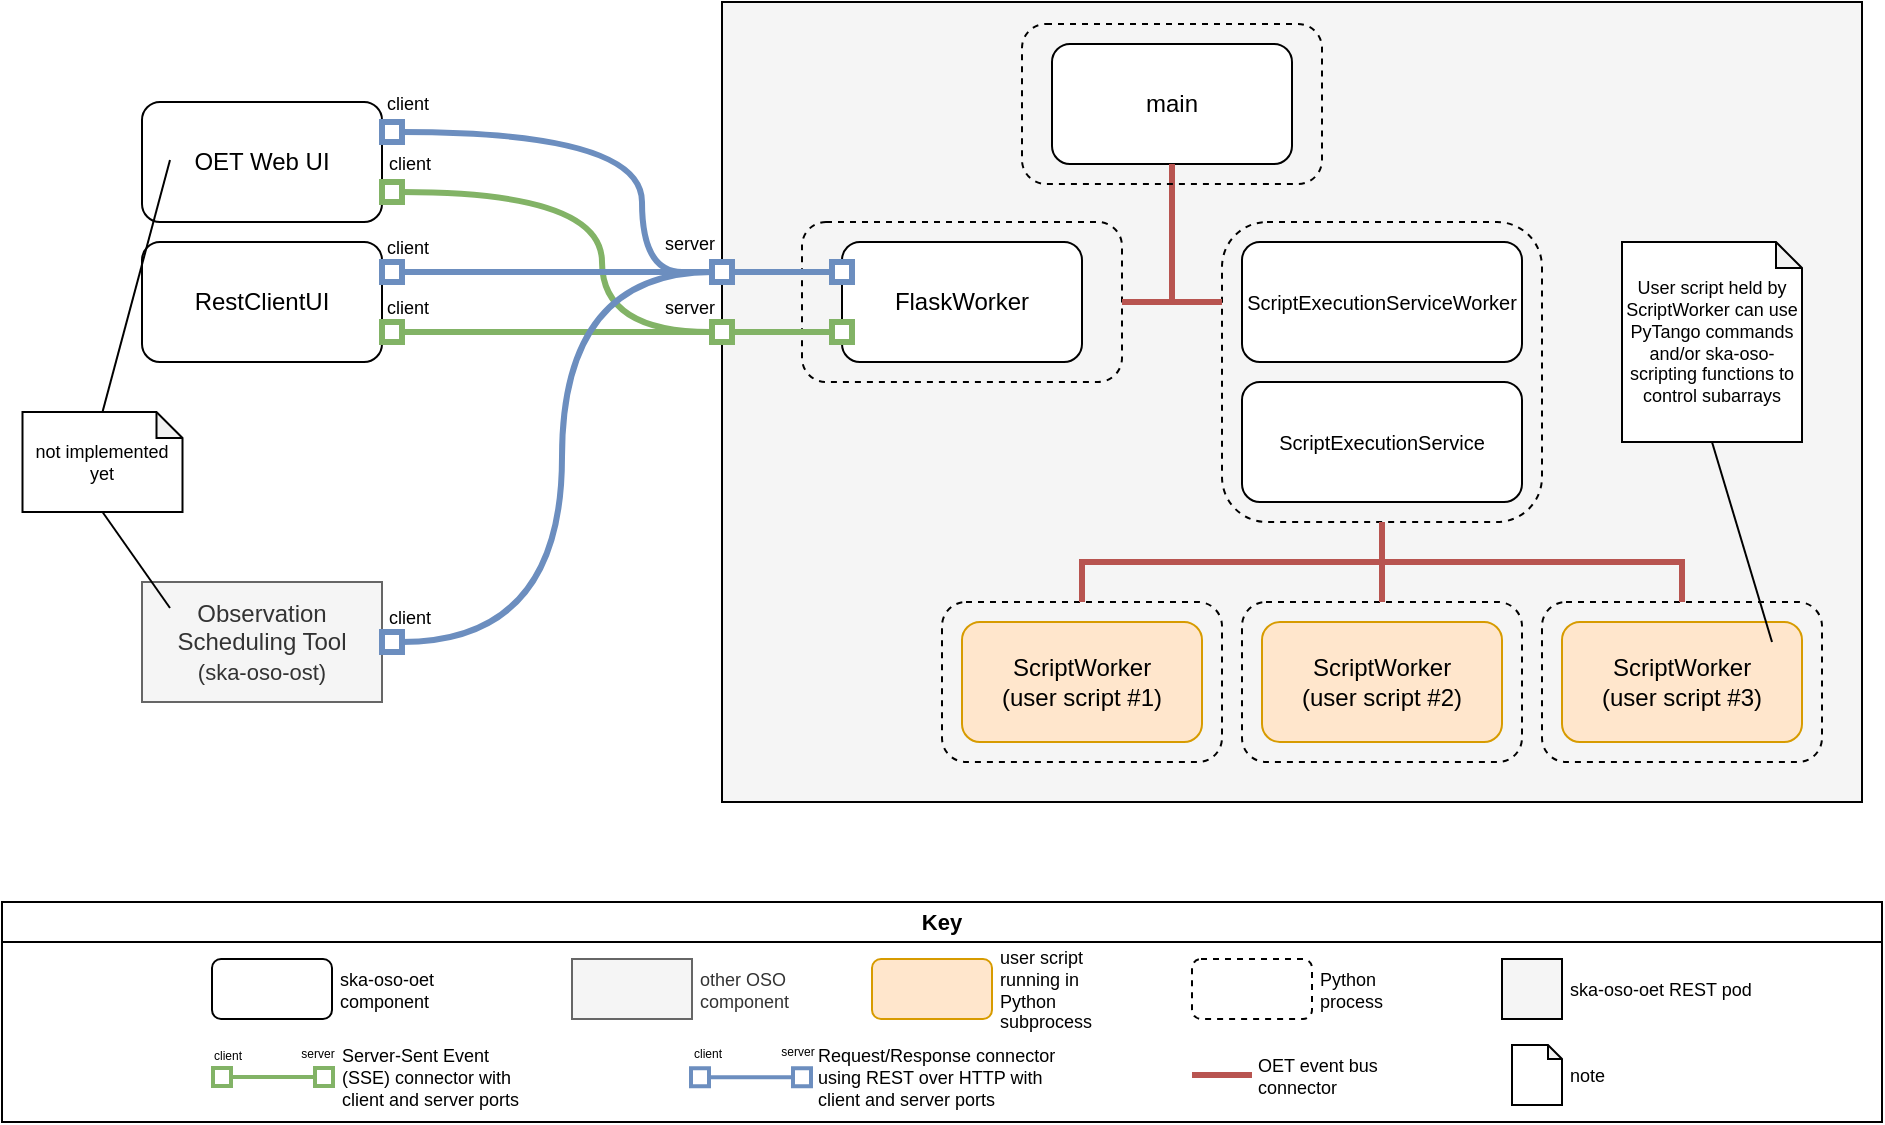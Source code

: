 <mxfile version="17.4.2" type="device"><diagram id="Onc8trnFA85f9_G5iz1N" name="Page-1"><mxGraphModel dx="1476" dy="904" grid="1" gridSize="10" guides="1" tooltips="1" connect="1" arrows="1" fold="1" page="1" pageScale="1" pageWidth="827" pageHeight="1169" math="0" shadow="0"><root><mxCell id="0"/><mxCell id="1" parent="0"/><mxCell id="BxhMv7r4W57QFxHW8Bj--15" value="" style="rounded=0;whiteSpace=wrap;html=1;fontFamily=Helvetica;fontSize=6;fillColor=#F5F5F5;" parent="1" vertex="1"><mxGeometry x="360" y="60" width="570" height="400" as="geometry"/></mxCell><mxCell id="dVT7lkA7IgnFJoX2YSCI-40" value="" style="rounded=0;whiteSpace=wrap;html=1;fontSize=9;" parent="1" vertex="1"><mxGeometry y="530" width="940" height="90" as="geometry"/></mxCell><mxCell id="dVT7lkA7IgnFJoX2YSCI-5" value="REST" style="rounded=1;whiteSpace=wrap;html=1;dashed=1;fillColor=none;" parent="1" vertex="1"><mxGeometry x="400" y="170" width="160" height="80" as="geometry"/></mxCell><mxCell id="dVT7lkA7IgnFJoX2YSCI-1" value="RestClientUI" style="rounded=1;whiteSpace=wrap;html=1;" parent="1" vertex="1"><mxGeometry x="70" y="180" width="120" height="60" as="geometry"/></mxCell><mxCell id="dVT7lkA7IgnFJoX2YSCI-4" value="main" style="rounded=1;whiteSpace=wrap;html=1;" parent="1" vertex="1"><mxGeometry x="525" y="81" width="120" height="60" as="geometry"/></mxCell><mxCell id="dVT7lkA7IgnFJoX2YSCI-30" style="edgeStyle=orthogonalEdgeStyle;rounded=0;orthogonalLoop=1;jettySize=auto;html=1;exitX=1;exitY=0.5;exitDx=0;exitDy=0;fontSize=9;startArrow=none;startFill=0;endArrow=none;endFill=0;strokeWidth=3;fillColor=#f8cecc;strokeColor=#b85450;entryX=0.5;entryY=1;entryDx=0;entryDy=0;" parent="1" source="dVT7lkA7IgnFJoX2YSCI-5" target="dVT7lkA7IgnFJoX2YSCI-4" edge="1"><mxGeometry relative="1" as="geometry"><Array as="points"/><mxPoint x="580" y="140" as="targetPoint"/></mxGeometry></mxCell><mxCell id="dVT7lkA7IgnFJoX2YSCI-6" value="FlaskWorker" style="rounded=1;whiteSpace=wrap;html=1;" parent="1" vertex="1"><mxGeometry x="420" y="180" width="120" height="60" as="geometry"/></mxCell><mxCell id="dVT7lkA7IgnFJoX2YSCI-7" value="" style="rounded=1;whiteSpace=wrap;html=1;dashed=1;verticalAlign=top;align=right;fontStyle=2;fontSize=10;spacing=0;spacingRight=7;fillColor=none;" parent="1" vertex="1"><mxGeometry x="610" y="170" width="160" height="150" as="geometry"/></mxCell><mxCell id="dVT7lkA7IgnFJoX2YSCI-8" value="ScriptExecutionServiceWorker" style="rounded=1;whiteSpace=wrap;html=1;fontSize=10;" parent="1" vertex="1"><mxGeometry x="620" y="180" width="140" height="60" as="geometry"/></mxCell><mxCell id="dVT7lkA7IgnFJoX2YSCI-9" value="" style="rounded=1;whiteSpace=wrap;html=1;dashed=1;fillColor=#F5F5F5;" parent="1" vertex="1"><mxGeometry x="470" y="360" width="140" height="80" as="geometry"/></mxCell><mxCell id="dVT7lkA7IgnFJoX2YSCI-10" value="ScriptWorker&lt;br&gt;(user script #1)" style="rounded=1;whiteSpace=wrap;html=1;fillColor=#ffe6cc;strokeColor=#d79b00;" parent="1" vertex="1"><mxGeometry x="480" y="370" width="120" height="60" as="geometry"/></mxCell><mxCell id="dVT7lkA7IgnFJoX2YSCI-29" style="edgeStyle=orthogonalEdgeStyle;rounded=0;orthogonalLoop=1;jettySize=auto;html=1;startArrow=none;startFill=0;fillColor=#f8cecc;strokeColor=#b85450;strokeWidth=3;endArrow=none;endFill=0;entryX=0.5;entryY=1;entryDx=0;entryDy=0;" parent="1" target="dVT7lkA7IgnFJoX2YSCI-4" edge="1"><mxGeometry relative="1" as="geometry"><mxPoint x="550" y="120" as="targetPoint"/><mxPoint x="610" y="210" as="sourcePoint"/><Array as="points"><mxPoint x="585" y="210"/></Array></mxGeometry></mxCell><mxCell id="dVT7lkA7IgnFJoX2YSCI-31" value="ska-oso-oet component" style="rounded=1;whiteSpace=wrap;html=1;fontSize=9;align=left;labelPosition=right;verticalLabelPosition=middle;verticalAlign=middle;spacingLeft=2;" parent="1" vertex="1"><mxGeometry x="105" y="538.5" width="60" height="30" as="geometry"/></mxCell><mxCell id="dVT7lkA7IgnFJoX2YSCI-32" value="user script running in Python subprocess" style="rounded=1;whiteSpace=wrap;html=1;fontSize=9;align=left;labelPosition=right;verticalLabelPosition=middle;verticalAlign=middle;fillColor=#ffe6cc;strokeColor=#d79b00;spacingLeft=2;" parent="1" vertex="1"><mxGeometry x="435" y="538.5" width="60" height="30" as="geometry"/></mxCell><mxCell id="dVT7lkA7IgnFJoX2YSCI-33" value="Python&lt;br&gt;process" style="rounded=1;whiteSpace=wrap;html=1;fontSize=9;align=left;labelPosition=right;verticalLabelPosition=middle;verticalAlign=middle;dashed=1;spacingLeft=2;" parent="1" vertex="1"><mxGeometry x="595" y="538.5" width="60" height="30" as="geometry"/></mxCell><mxCell id="dVT7lkA7IgnFJoX2YSCI-34" value="OET Web UI" style="rounded=1;whiteSpace=wrap;html=1;" parent="1" vertex="1"><mxGeometry x="70" y="110" width="120" height="60" as="geometry"/></mxCell><mxCell id="dVT7lkA7IgnFJoX2YSCI-35" value="Observation Scheduling Tool&lt;br&gt;&lt;font style=&quot;font-size: 11px&quot;&gt;(ska-oso-ost)&lt;/font&gt;" style="rounded=0;whiteSpace=wrap;html=1;fillColor=#f5f5f5;strokeColor=#666666;fontColor=#333333;glass=0;" parent="1" vertex="1"><mxGeometry x="70" y="350" width="120" height="60" as="geometry"/></mxCell><mxCell id="dVT7lkA7IgnFJoX2YSCI-39" value="other OSO component" style="rounded=0;whiteSpace=wrap;html=1;fontSize=9;align=left;labelPosition=right;verticalLabelPosition=middle;verticalAlign=middle;fillColor=#f5f5f5;fontColor=#333333;strokeColor=#666666;spacingLeft=2;" parent="1" vertex="1"><mxGeometry x="285" y="538.5" width="60" height="30" as="geometry"/></mxCell><mxCell id="dVT7lkA7IgnFJoX2YSCI-43" value="Server-Sent Event&lt;br&gt;(SSE) connector with &lt;br&gt;client and server ports" style="edgeStyle=orthogonalEdgeStyle;rounded=0;orthogonalLoop=1;jettySize=auto;html=1;exitX=1;exitY=0.75;exitDx=0;exitDy=0;startArrow=box;startFill=0;strokeWidth=2;endArrow=box;endFill=0;fillColor=#d5e8d4;strokeColor=#82b366;curved=1;fontSize=9;labelPosition=right;verticalLabelPosition=middle;align=left;verticalAlign=middle;spacingRight=0;spacingLeft=32;" parent="1" edge="1"><mxGeometry relative="1" as="geometry"><mxPoint x="105.5" y="597.5" as="sourcePoint"/><mxPoint x="165.5" y="597.5" as="targetPoint"/><Array as="points"><mxPoint x="145.5" y="597.5"/><mxPoint x="145.5" y="597.5"/></Array></mxGeometry></mxCell><mxCell id="dVT7lkA7IgnFJoX2YSCI-47" value="Key" style="rounded=0;whiteSpace=wrap;html=1;fontSize=11;fontStyle=1" parent="1" vertex="1"><mxGeometry y="510" width="940" height="20" as="geometry"/></mxCell><mxCell id="BxhMv7r4W57QFxHW8Bj--1" value="User script held by ScriptWorker can use PyTango commands and/or ska-oso-scripting functions to control subarrays" style="shape=note;whiteSpace=wrap;html=1;backgroundOutline=1;darkOpacity=0.05;fontFamily=Helvetica;fontSize=9;size=13;" parent="1" vertex="1"><mxGeometry x="810" y="180" width="90" height="100" as="geometry"/></mxCell><mxCell id="BxhMv7r4W57QFxHW8Bj--2" value="&lt;p style=&quot;font-size: 9px;&quot;&gt;&lt;font style=&quot;font-size: 9px;&quot;&gt;note&lt;/font&gt;&lt;/p&gt;" style="shape=note;whiteSpace=wrap;html=1;backgroundOutline=1;darkOpacity=0.05;fontFamily=Helvetica;fontSize=9;size=7;labelPosition=right;verticalLabelPosition=middle;align=left;verticalAlign=middle;spacingLeft=2;" parent="1" vertex="1"><mxGeometry x="755" y="581.5" width="25" height="30" as="geometry"/></mxCell><mxCell id="BxhMv7r4W57QFxHW8Bj--4" value="client" style="text;html=1;strokeColor=none;fillColor=none;align=center;verticalAlign=middle;whiteSpace=wrap;rounded=0;fontFamily=Helvetica;fontSize=9;" parent="1" vertex="1"><mxGeometry x="173" y="96" width="60" height="30" as="geometry"/></mxCell><mxCell id="BxhMv7r4W57QFxHW8Bj--5" value="client" style="text;html=1;strokeColor=none;fillColor=none;align=center;verticalAlign=middle;whiteSpace=wrap;rounded=0;fontFamily=Helvetica;fontSize=9;" parent="1" vertex="1"><mxGeometry x="174" y="126" width="60" height="30" as="geometry"/></mxCell><mxCell id="BxhMv7r4W57QFxHW8Bj--6" value="client" style="text;html=1;strokeColor=none;fillColor=none;align=center;verticalAlign=middle;whiteSpace=wrap;rounded=0;fontFamily=Helvetica;fontSize=9;" parent="1" vertex="1"><mxGeometry x="173" y="168" width="60" height="30" as="geometry"/></mxCell><mxCell id="BxhMv7r4W57QFxHW8Bj--7" value="client" style="text;html=1;strokeColor=none;fillColor=none;align=center;verticalAlign=middle;whiteSpace=wrap;rounded=0;fontFamily=Helvetica;fontSize=9;" parent="1" vertex="1"><mxGeometry x="173" y="198" width="60" height="30" as="geometry"/></mxCell><mxCell id="BxhMv7r4W57QFxHW8Bj--8" value="client" style="text;html=1;strokeColor=none;fillColor=none;align=center;verticalAlign=middle;whiteSpace=wrap;rounded=0;fontFamily=Helvetica;fontSize=9;" parent="1" vertex="1"><mxGeometry x="174" y="353" width="60" height="30" as="geometry"/></mxCell><mxCell id="BxhMv7r4W57QFxHW8Bj--9" value="client" style="text;html=1;strokeColor=none;fillColor=none;align=center;verticalAlign=middle;whiteSpace=wrap;rounded=0;fontFamily=Helvetica;fontSize=6;" parent="1" vertex="1"><mxGeometry x="82.5" y="571.5" width="60" height="30" as="geometry"/></mxCell><mxCell id="BxhMv7r4W57QFxHW8Bj--10" value="server" style="text;html=1;strokeColor=none;fillColor=none;align=center;verticalAlign=middle;whiteSpace=wrap;rounded=0;fontFamily=Helvetica;fontSize=6;" parent="1" vertex="1"><mxGeometry x="127.5" y="570.5" width="60" height="30" as="geometry"/></mxCell><mxCell id="BxhMv7r4W57QFxHW8Bj--11" value="server" style="text;html=1;strokeColor=none;fillColor=none;align=center;verticalAlign=middle;whiteSpace=wrap;rounded=0;fontFamily=Helvetica;fontSize=9;" parent="1" vertex="1"><mxGeometry x="314" y="198" width="60" height="30" as="geometry"/></mxCell><mxCell id="BxhMv7r4W57QFxHW8Bj--13" value="server" style="text;html=1;strokeColor=none;fillColor=none;align=center;verticalAlign=middle;whiteSpace=wrap;rounded=0;fontFamily=Helvetica;fontSize=9;" parent="1" vertex="1"><mxGeometry x="314" y="166" width="60" height="30" as="geometry"/></mxCell><mxCell id="BxhMv7r4W57QFxHW8Bj--16" value="Request/Response connector&lt;br&gt;using REST over HTTP with &lt;br&gt;client and server ports" style="edgeStyle=orthogonalEdgeStyle;rounded=0;orthogonalLoop=1;jettySize=auto;html=1;exitX=1;exitY=0.75;exitDx=0;exitDy=0;startArrow=box;startFill=0;strokeWidth=2;endArrow=box;endFill=0;fillColor=#dae8fc;strokeColor=#6c8ebf;curved=1;fontSize=9;labelPosition=right;verticalLabelPosition=middle;align=left;verticalAlign=middle;spacingRight=0;spacingLeft=32;" parent="1" edge="1"><mxGeometry relative="1" as="geometry"><mxPoint x="344.5" y="597.62" as="sourcePoint"/><mxPoint x="404.5" y="597.62" as="targetPoint"/><Array as="points"><mxPoint x="384.5" y="597.62"/><mxPoint x="384.5" y="597.62"/></Array></mxGeometry></mxCell><mxCell id="BxhMv7r4W57QFxHW8Bj--17" value="client" style="text;html=1;strokeColor=none;fillColor=none;align=center;verticalAlign=middle;whiteSpace=wrap;rounded=0;fontFamily=Helvetica;fontSize=6;" parent="1" vertex="1"><mxGeometry x="322.5" y="571" width="60" height="30" as="geometry"/></mxCell><mxCell id="BxhMv7r4W57QFxHW8Bj--18" value="server" style="text;html=1;strokeColor=none;fillColor=none;align=center;verticalAlign=middle;whiteSpace=wrap;rounded=0;fontFamily=Helvetica;fontSize=6;" parent="1" vertex="1"><mxGeometry x="367.5" y="570" width="60" height="30" as="geometry"/></mxCell><mxCell id="BxhMv7r4W57QFxHW8Bj--19" value="ska-oso-oet REST pod" style="rounded=0;html=1;fontFamily=Helvetica;fontSize=9;fillColor=#F5F5F5;labelPosition=right;verticalLabelPosition=middle;align=left;verticalAlign=middle;spacingLeft=2;" parent="1" vertex="1"><mxGeometry x="750" y="538.5" width="30" height="30" as="geometry"/></mxCell><mxCell id="BxhMv7r4W57QFxHW8Bj--20" value="OET event bus&lt;br&gt;connector" style="edgeStyle=orthogonalEdgeStyle;rounded=0;orthogonalLoop=1;jettySize=auto;html=1;startArrow=none;startFill=0;fillColor=#f8cecc;strokeColor=#b85450;strokeWidth=3;endArrow=none;endFill=0;fontSize=9;labelPosition=right;verticalLabelPosition=middle;align=left;verticalAlign=middle;spacingLeft=16;" parent="1" edge="1"><mxGeometry relative="1" as="geometry"><mxPoint x="625" y="596.5" as="targetPoint"/><mxPoint x="595" y="596.5" as="sourcePoint"/></mxGeometry></mxCell><mxCell id="PH_0tUOBDPNBNXdrVizN-3" style="rounded=0;orthogonalLoop=1;jettySize=auto;html=1;exitX=0.5;exitY=1;exitDx=0;exitDy=0;exitPerimeter=0;endArrow=none;endFill=0;" parent="1" source="PH_0tUOBDPNBNXdrVizN-2" edge="1"><mxGeometry relative="1" as="geometry"><mxPoint x="84" y="363" as="targetPoint"/></mxGeometry></mxCell><mxCell id="PH_0tUOBDPNBNXdrVizN-4" style="edgeStyle=none;rounded=0;orthogonalLoop=1;jettySize=auto;html=1;exitX=0.5;exitY=0;exitDx=0;exitDy=0;exitPerimeter=0;endArrow=none;endFill=0;" parent="1" source="PH_0tUOBDPNBNXdrVizN-2" edge="1"><mxGeometry relative="1" as="geometry"><mxPoint x="84" y="139" as="targetPoint"/></mxGeometry></mxCell><mxCell id="PH_0tUOBDPNBNXdrVizN-2" value="not implemented yet" style="shape=note;whiteSpace=wrap;html=1;backgroundOutline=1;darkOpacity=0.05;fontFamily=Helvetica;fontSize=9;size=13;" parent="1" vertex="1"><mxGeometry x="10.25" y="265" width="80" height="50" as="geometry"/></mxCell><mxCell id="PH_0tUOBDPNBNXdrVizN-7" style="edgeStyle=orthogonalEdgeStyle;rounded=0;orthogonalLoop=1;jettySize=auto;html=1;startArrow=none;startFill=0;fillColor=#f8cecc;strokeColor=#b85450;strokeWidth=3;endArrow=none;endFill=0;" parent="1" edge="1"><mxGeometry relative="1" as="geometry"><mxPoint x="690" y="340" as="targetPoint"/><mxPoint x="540" y="360" as="sourcePoint"/><Array as="points"><mxPoint x="540" y="340"/><mxPoint x="690" y="340"/></Array></mxGeometry></mxCell><mxCell id="PH_0tUOBDPNBNXdrVizN-20" value="" style="rounded=1;whiteSpace=wrap;html=1;dashed=1;fillColor=none;" parent="1" vertex="1"><mxGeometry x="510" y="71" width="150" height="80" as="geometry"/></mxCell><mxCell id="PH_0tUOBDPNBNXdrVizN-21" value="" style="rounded=1;whiteSpace=wrap;html=1;dashed=1;fillColor=#F5F5F5;" parent="1" vertex="1"><mxGeometry x="620" y="360" width="140" height="80" as="geometry"/></mxCell><mxCell id="PH_0tUOBDPNBNXdrVizN-22" value="ScriptWorker&lt;br&gt;(user script #2)" style="rounded=1;whiteSpace=wrap;html=1;fillColor=#ffe6cc;strokeColor=#d79b00;" parent="1" vertex="1"><mxGeometry x="630" y="370" width="120" height="60" as="geometry"/></mxCell><mxCell id="PH_0tUOBDPNBNXdrVizN-23" value="" style="rounded=1;whiteSpace=wrap;html=1;dashed=1;fillColor=#F5F5F5;" parent="1" vertex="1"><mxGeometry x="770" y="360" width="140" height="80" as="geometry"/></mxCell><mxCell id="PH_0tUOBDPNBNXdrVizN-24" value="ScriptWorker&lt;br&gt;(user script #3)" style="rounded=1;whiteSpace=wrap;html=1;fillColor=#ffe6cc;strokeColor=#d79b00;" parent="1" vertex="1"><mxGeometry x="780" y="370" width="120" height="60" as="geometry"/></mxCell><mxCell id="PH_0tUOBDPNBNXdrVizN-25" style="edgeStyle=orthogonalEdgeStyle;rounded=0;orthogonalLoop=1;jettySize=auto;html=1;startArrow=none;startFill=0;fillColor=#f8cecc;strokeColor=#b85450;strokeWidth=3;endArrow=none;endFill=0;" parent="1" edge="1"><mxGeometry relative="1" as="geometry"><mxPoint x="690" y="330" as="targetPoint"/><mxPoint x="690" y="360" as="sourcePoint"/></mxGeometry></mxCell><mxCell id="-6VjmM5bNbpWUeRGfgJf-17" value="" style="rounded=0;whiteSpace=wrap;html=1;fontSize=10;fillColor=default;strokeColor=none;" vertex="1" parent="1"><mxGeometry x="355" y="220" width="10" height="10" as="geometry"/></mxCell><mxCell id="PH_0tUOBDPNBNXdrVizN-26" style="edgeStyle=orthogonalEdgeStyle;rounded=0;orthogonalLoop=1;jettySize=auto;html=1;startArrow=none;startFill=0;fillColor=#f8cecc;strokeColor=#b85450;strokeWidth=3;endArrow=none;endFill=0;entryX=0.5;entryY=1;entryDx=0;entryDy=0;" parent="1" target="dVT7lkA7IgnFJoX2YSCI-7" edge="1"><mxGeometry relative="1" as="geometry"><mxPoint x="690" y="310" as="targetPoint"/><mxPoint x="840" y="360" as="sourcePoint"/><Array as="points"><mxPoint x="840" y="340"/><mxPoint x="690" y="340"/></Array></mxGeometry></mxCell><mxCell id="BxhMv7r4W57QFxHW8Bj--3" style="rounded=0;orthogonalLoop=1;jettySize=auto;html=1;exitX=0.5;exitY=1;exitDx=0;exitDy=0;exitPerimeter=0;fontFamily=Helvetica;fontSize=9;endArrow=none;endFill=0;" parent="1" source="BxhMv7r4W57QFxHW8Bj--1" edge="1"><mxGeometry relative="1" as="geometry"><mxPoint x="885" y="380" as="targetPoint"/></mxGeometry></mxCell><mxCell id="-6VjmM5bNbpWUeRGfgJf-18" value="" style="rounded=0;whiteSpace=wrap;html=1;fontSize=10;fillColor=default;strokeColor=none;" vertex="1" parent="1"><mxGeometry x="355" y="190" width="10" height="10" as="geometry"/></mxCell><mxCell id="-6VjmM5bNbpWUeRGfgJf-19" value="" style="rounded=0;whiteSpace=wrap;html=1;fontSize=10;fillColor=default;strokeColor=none;" vertex="1" parent="1"><mxGeometry x="415" y="220" width="10" height="10" as="geometry"/></mxCell><mxCell id="-6VjmM5bNbpWUeRGfgJf-20" value="" style="rounded=0;whiteSpace=wrap;html=1;fontSize=10;fillColor=default;strokeColor=none;" vertex="1" parent="1"><mxGeometry x="415" y="190" width="10" height="10" as="geometry"/></mxCell><mxCell id="-6VjmM5bNbpWUeRGfgJf-15" style="edgeStyle=orthogonalEdgeStyle;rounded=0;orthogonalLoop=1;jettySize=auto;html=1;exitX=0;exitY=0.75;exitDx=0;exitDy=0;startArrow=box;startFill=0;strokeWidth=3;endArrow=none;endFill=0;fillColor=#dae8fc;strokeColor=#6c8ebf;curved=1;" edge="1" parent="1"><mxGeometry relative="1" as="geometry"><mxPoint x="425" y="195" as="sourcePoint"/><mxPoint x="364" y="195" as="targetPoint"/></mxGeometry></mxCell><mxCell id="-6VjmM5bNbpWUeRGfgJf-14" style="edgeStyle=orthogonalEdgeStyle;rounded=0;orthogonalLoop=1;jettySize=auto;html=1;exitX=0;exitY=0.75;exitDx=0;exitDy=0;startArrow=box;startFill=0;strokeWidth=3;endArrow=none;endFill=0;fillColor=#d5e8d4;strokeColor=#82b366;curved=1;" edge="1" parent="1"><mxGeometry relative="1" as="geometry"><mxPoint x="425" y="225" as="sourcePoint"/><mxPoint x="364" y="225" as="targetPoint"/></mxGeometry></mxCell><mxCell id="dVT7lkA7IgnFJoX2YSCI-41" style="edgeStyle=orthogonalEdgeStyle;rounded=0;orthogonalLoop=1;jettySize=auto;html=1;exitX=1;exitY=0.75;exitDx=0;exitDy=0;startArrow=box;startFill=0;strokeWidth=3;endArrow=none;endFill=0;fillColor=#d5e8d4;strokeColor=#82b366;curved=1;" parent="1" source="dVT7lkA7IgnFJoX2YSCI-34" edge="1"><mxGeometry relative="1" as="geometry"><mxPoint x="200.0" y="145" as="sourcePoint"/><mxPoint x="354" y="225" as="targetPoint"/><Array as="points"><mxPoint x="300" y="155"/><mxPoint x="300" y="225"/></Array></mxGeometry></mxCell><mxCell id="dVT7lkA7IgnFJoX2YSCI-18" style="edgeStyle=orthogonalEdgeStyle;rounded=0;orthogonalLoop=1;jettySize=auto;html=1;exitX=1;exitY=0.75;exitDx=0;exitDy=0;startArrow=box;startFill=0;strokeWidth=3;endArrow=box;endFill=0;fillColor=#d5e8d4;strokeColor=#82b366;curved=1;" parent="1" source="dVT7lkA7IgnFJoX2YSCI-1" edge="1"><mxGeometry relative="1" as="geometry"><mxPoint x="200" y="230" as="sourcePoint"/><mxPoint x="365" y="225" as="targetPoint"/></mxGeometry></mxCell><mxCell id="dVT7lkA7IgnFJoX2YSCI-36" value="" style="edgeStyle=orthogonalEdgeStyle;rounded=0;orthogonalLoop=1;jettySize=auto;html=1;exitX=1;exitY=0.25;exitDx=0;exitDy=0;startArrow=box;startFill=0;strokeWidth=3;fillColor=#dae8fc;strokeColor=#6c8ebf;curved=1;endArrow=none;endFill=0;" parent="1" source="dVT7lkA7IgnFJoX2YSCI-34" edge="1"><mxGeometry relative="1" as="geometry"><mxPoint x="200.0" y="115" as="sourcePoint"/><mxPoint x="350" y="195" as="targetPoint"/><Array as="points"><mxPoint x="320" y="125"/><mxPoint x="320" y="195"/><mxPoint x="360" y="195"/></Array></mxGeometry></mxCell><mxCell id="dVT7lkA7IgnFJoX2YSCI-37" style="edgeStyle=orthogonalEdgeStyle;rounded=0;orthogonalLoop=1;jettySize=auto;html=1;exitX=1;exitY=0.5;exitDx=0;exitDy=0;startArrow=box;startFill=0;strokeWidth=3;fillColor=#dae8fc;strokeColor=#6c8ebf;curved=1;endArrow=none;endFill=0;" parent="1" source="dVT7lkA7IgnFJoX2YSCI-35" edge="1"><mxGeometry relative="1" as="geometry"><mxPoint x="210.0" y="125" as="sourcePoint"/><mxPoint x="355" y="195" as="targetPoint"/><Array as="points"><mxPoint x="280" y="380"/><mxPoint x="280" y="195"/></Array></mxGeometry></mxCell><mxCell id="dVT7lkA7IgnFJoX2YSCI-17" style="edgeStyle=orthogonalEdgeStyle;rounded=0;orthogonalLoop=1;jettySize=auto;html=1;exitX=1;exitY=0.25;exitDx=0;exitDy=0;startArrow=box;startFill=0;strokeWidth=3;fillColor=#dae8fc;strokeColor=#6c8ebf;curved=1;endArrow=box;endFill=0;" parent="1" source="dVT7lkA7IgnFJoX2YSCI-1" edge="1"><mxGeometry relative="1" as="geometry"><mxPoint x="200" y="190" as="sourcePoint"/><mxPoint x="365" y="195" as="targetPoint"/></mxGeometry></mxCell><mxCell id="-6VjmM5bNbpWUeRGfgJf-21" value="ScriptExecutionService" style="rounded=1;whiteSpace=wrap;html=1;fontSize=10;" vertex="1" parent="1"><mxGeometry x="620" y="250" width="140" height="60" as="geometry"/></mxCell></root></mxGraphModel></diagram></mxfile>
